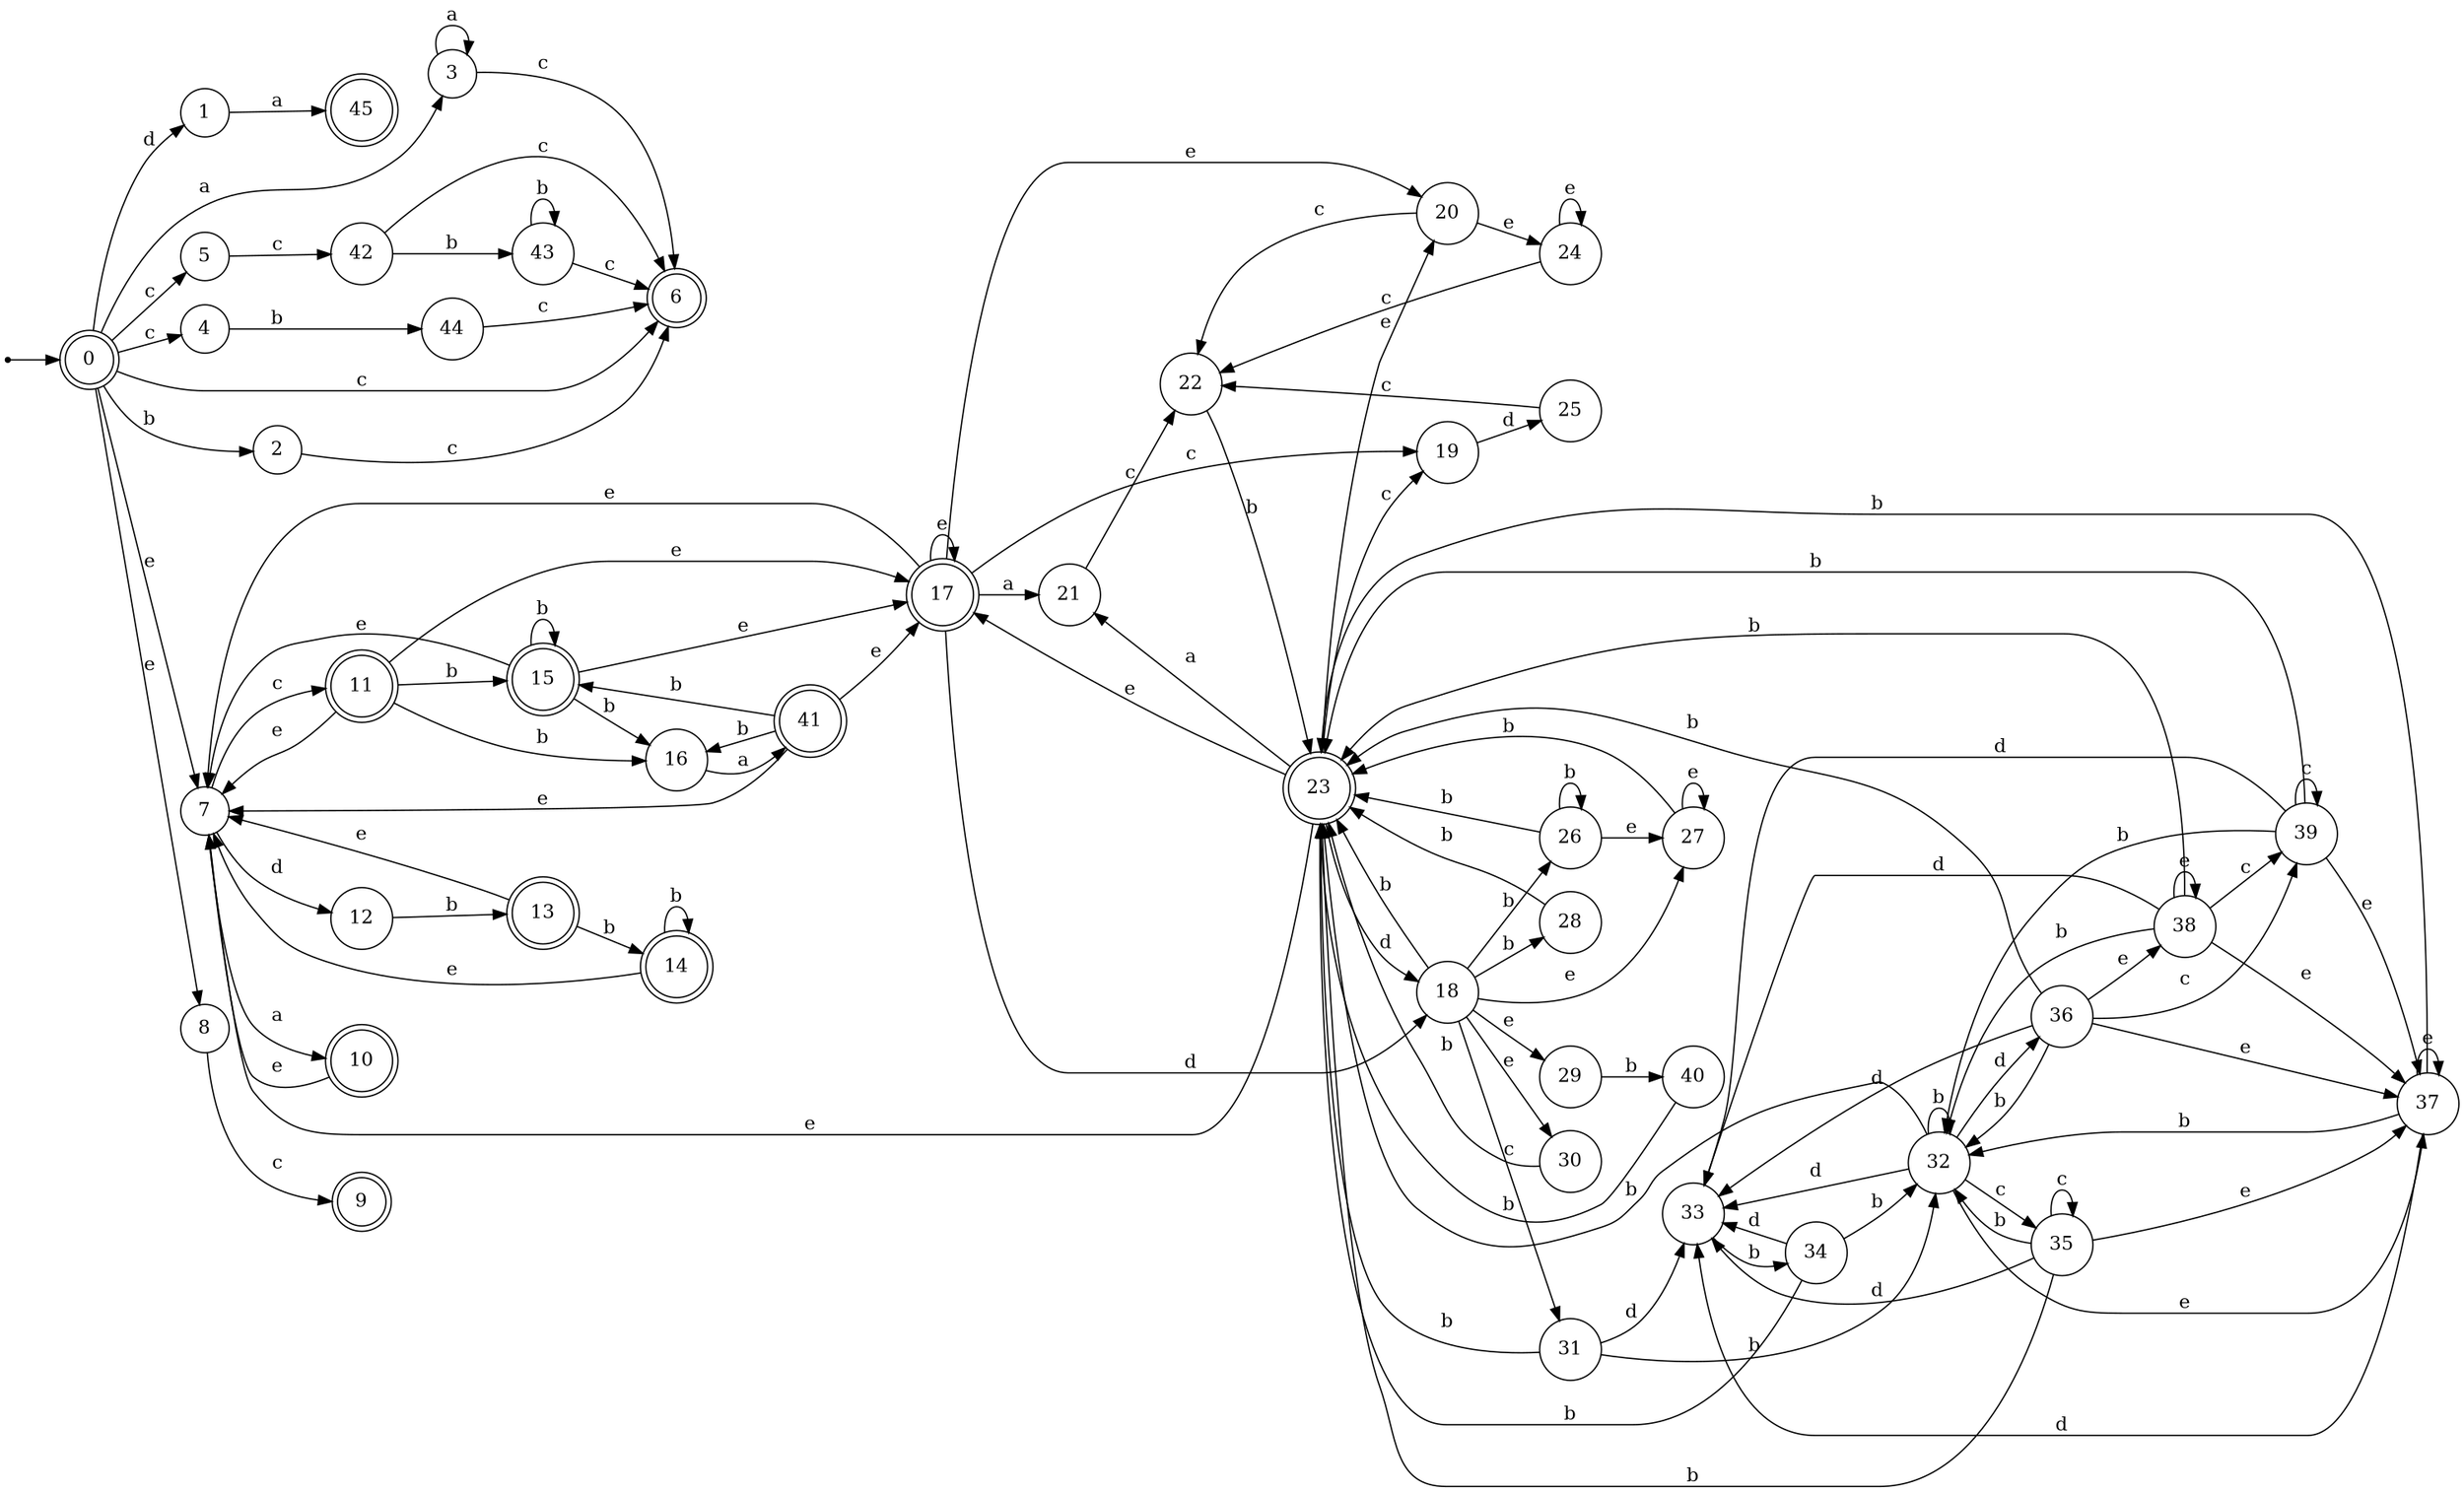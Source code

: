 digraph finite_state_machine {
rankdir=LR;
size="20,20";
node [shape = point]; "dummy0"
node [shape = doublecircle]; "0";"dummy0" -> "0";
node [shape = circle]; "1";
node [shape = circle]; "2";
node [shape = circle]; "3";
node [shape = circle]; "4";
node [shape = circle]; "5";
node [shape = doublecircle]; "6";node [shape = circle]; "7";
node [shape = circle]; "8";
node [shape = doublecircle]; "9";node [shape = doublecircle]; "10";node [shape = doublecircle]; "11";node [shape = circle]; "12";
node [shape = doublecircle]; "13";node [shape = doublecircle]; "14";node [shape = doublecircle]; "15";node [shape = circle]; "16";
node [shape = doublecircle]; "17";node [shape = circle]; "18";
node [shape = circle]; "19";
node [shape = circle]; "20";
node [shape = circle]; "21";
node [shape = circle]; "22";
node [shape = doublecircle]; "23";node [shape = circle]; "24";
node [shape = circle]; "25";
node [shape = circle]; "26";
node [shape = circle]; "27";
node [shape = circle]; "28";
node [shape = circle]; "29";
node [shape = circle]; "30";
node [shape = circle]; "31";
node [shape = circle]; "32";
node [shape = circle]; "33";
node [shape = circle]; "34";
node [shape = circle]; "35";
node [shape = circle]; "36";
node [shape = circle]; "37";
node [shape = circle]; "38";
node [shape = circle]; "39";
node [shape = circle]; "40";
node [shape = doublecircle]; "41";node [shape = circle]; "42";
node [shape = circle]; "43";
node [shape = circle]; "44";
node [shape = doublecircle]; "45";"0" -> "1" [label = "d"];
 "0" -> "2" [label = "b"];
 "0" -> "3" [label = "a"];
 "0" -> "4" [label = "c"];
 "0" -> "5" [label = "c"];
 "0" -> "6" [label = "c"];
 "0" -> "8" [label = "e"];
 "0" -> "7" [label = "e"];
 "8" -> "9" [label = "c"];
 "7" -> "10" [label = "a"];
 "7" -> "11" [label = "c"];
 "7" -> "12" [label = "d"];
 "12" -> "13" [label = "b"];
 "13" -> "14" [label = "b"];
 "13" -> "7" [label = "e"];
 "14" -> "14" [label = "b"];
 "14" -> "7" [label = "e"];
 "11" -> "16" [label = "b"];
 "11" -> "15" [label = "b"];
 "11" -> "17" [label = "e"];
 "11" -> "7" [label = "e"];
 "17" -> "17" [label = "e"];
 "17" -> "20" [label = "e"];
 "17" -> "7" [label = "e"];
 "17" -> "18" [label = "d"];
 "17" -> "19" [label = "c"];
 "17" -> "21" [label = "a"];
 "21" -> "22" [label = "c"];
 "22" -> "23" [label = "b"];
 "23" -> "18" [label = "d"];
 "23" -> "19" [label = "c"];
 "23" -> "17" [label = "e"];
 "23" -> "20" [label = "e"];
 "23" -> "7" [label = "e"];
 "23" -> "21" [label = "a"];
 "20" -> "24" [label = "e"];
 "20" -> "22" [label = "c"];
 "24" -> "24" [label = "e"];
 "24" -> "22" [label = "c"];
 "19" -> "25" [label = "d"];
 "25" -> "22" [label = "c"];
 "18" -> "26" [label = "b"];
 "18" -> "28" [label = "b"];
 "18" -> "23" [label = "b"];
 "18" -> "27" [label = "e"];
 "18" -> "29" [label = "e"];
 "18" -> "30" [label = "e"];
 "18" -> "31" [label = "c"];
 "31" -> "32" [label = "b"];
 "31" -> "23" [label = "b"];
 "31" -> "33" [label = "d"];
 "33" -> "34" [label = "b"];
 "34" -> "33" [label = "d"];
 "34" -> "32" [label = "b"];
 "34" -> "23" [label = "b"];
 "32" -> "32" [label = "b"];
 "32" -> "23" [label = "b"];
 "32" -> "35" [label = "c"];
 "32" -> "33" [label = "d"];
 "32" -> "36" [label = "d"];
 "32" -> "37" [label = "e"];
 "37" -> "37" [label = "e"];
 "37" -> "32" [label = "b"];
 "37" -> "23" [label = "b"];
 "37" -> "33" [label = "d"];
 "36" -> "37" [label = "e"];
 "36" -> "38" [label = "e"];
 "36" -> "39" [label = "c"];
 "36" -> "32" [label = "b"];
 "36" -> "23" [label = "b"];
 "36" -> "33" [label = "d"];
 "39" -> "39" [label = "c"];
 "39" -> "32" [label = "b"];
 "39" -> "23" [label = "b"];
 "39" -> "37" [label = "e"];
 "39" -> "33" [label = "d"];
 "38" -> "37" [label = "e"];
 "38" -> "38" [label = "e"];
 "38" -> "39" [label = "c"];
 "38" -> "32" [label = "b"];
 "38" -> "23" [label = "b"];
 "38" -> "33" [label = "d"];
 "35" -> "35" [label = "c"];
 "35" -> "32" [label = "b"];
 "35" -> "23" [label = "b"];
 "35" -> "37" [label = "e"];
 "35" -> "33" [label = "d"];
 "30" -> "23" [label = "b"];
 "29" -> "40" [label = "b"];
 "40" -> "23" [label = "b"];
 "28" -> "23" [label = "b"];
 "27" -> "27" [label = "e"];
 "27" -> "23" [label = "b"];
 "26" -> "26" [label = "b"];
 "26" -> "23" [label = "b"];
 "26" -> "27" [label = "e"];
 "16" -> "41" [label = "a"];
 "41" -> "16" [label = "b"];
 "41" -> "15" [label = "b"];
 "41" -> "17" [label = "e"];
 "41" -> "7" [label = "e"];
 "15" -> "16" [label = "b"];
 "15" -> "15" [label = "b"];
 "15" -> "17" [label = "e"];
 "15" -> "7" [label = "e"];
 "10" -> "7" [label = "e"];
 "5" -> "42" [label = "c"];
 "42" -> "43" [label = "b"];
 "42" -> "6" [label = "c"];
 "43" -> "43" [label = "b"];
 "43" -> "6" [label = "c"];
 "4" -> "44" [label = "b"];
 "44" -> "6" [label = "c"];
 "3" -> "3" [label = "a"];
 "3" -> "6" [label = "c"];
 "2" -> "6" [label = "c"];
 "1" -> "45" [label = "a"];
 }
